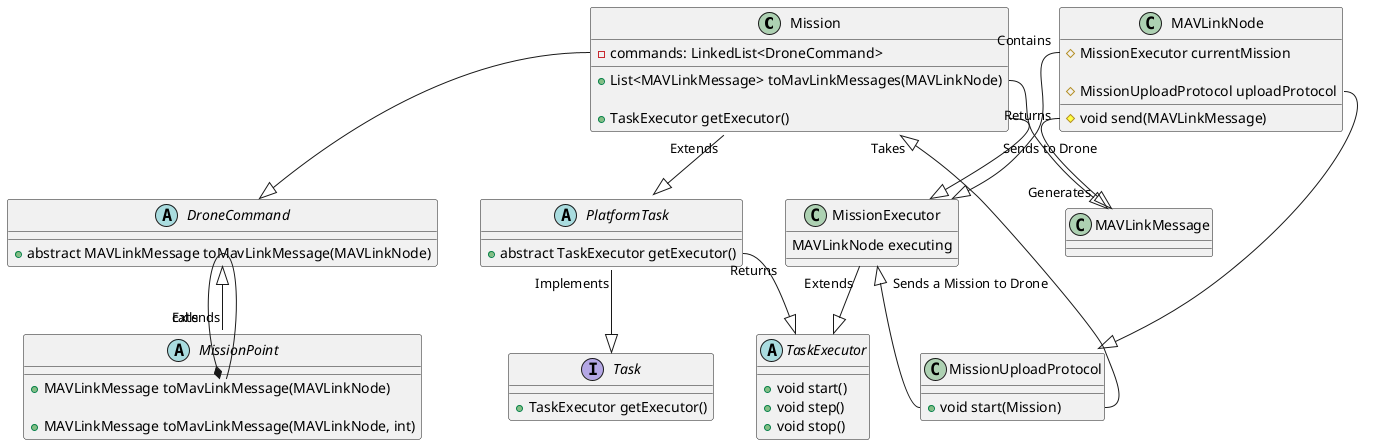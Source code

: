 @startuml

class Mission {

    - commands: LinkedList<DroneCommand>

    + List<MAVLinkMessage> toMavLinkMessages(MAVLinkNode)

    + TaskExecutor getExecutor()

}

abstract class PlatformTask {
    + abstract TaskExecutor getExecutor()
}

interface Task {
    + TaskExecutor getExecutor()
}

abstract class TaskExecutor {

    + void start()
    + void step()
    + void stop()

}

class MissionExecutor {

    MAVLinkNode executing

}

abstract class DroneCommand {

 + abstract MAVLinkMessage toMavLinkMessage(MAVLinkNode)

}

abstract class MissionPoint {

 + MAVLinkMessage toMavLinkMessage(MAVLinkNode)

 + MAVLinkMessage toMavLinkMessage(MAVLinkNode, int)

}

class MAVLinkNode {
    #MissionExecutor currentMission

    #MissionUploadProtocol uploadProtocol

    #void send(MAVLinkMessage)
}

class MissionUploadProtocol {

    + void start(Mission)

}

Mission "Extends" --|> PlatformTask

PlatformTask "Implements" --|> Task

Mission::commands --|> DroneCommand

Mission::toMavLinkMessages --|> "Generates" MAVLinkMessage

PlatformTask::getExecutor "Returns" --|> TaskExecutor

Mission::getExecutor "Returns" --|> MissionExecutor

MissionPoint::toMavLinkMessage "calls" --* MissionPoint::toMavLinkMessage

DroneCommand <|-- "Extends" MissionPoint

MissionExecutor "Extends" --|> TaskExecutor

MAVLinkNode::currentMission "Contains" --|> MissionExecutor

MAVLinkNode::uploadProtocol --|> MissionUploadProtocol

Mission "Takes" <|-- MissionUploadProtocol::start

MissionExecutor "Sends a Mission to Drone" <|-- MissionUploadProtocol::start

MAVLinkNode::send  "Sends to Drone" --|> MAVLinkMessage

@enduml
